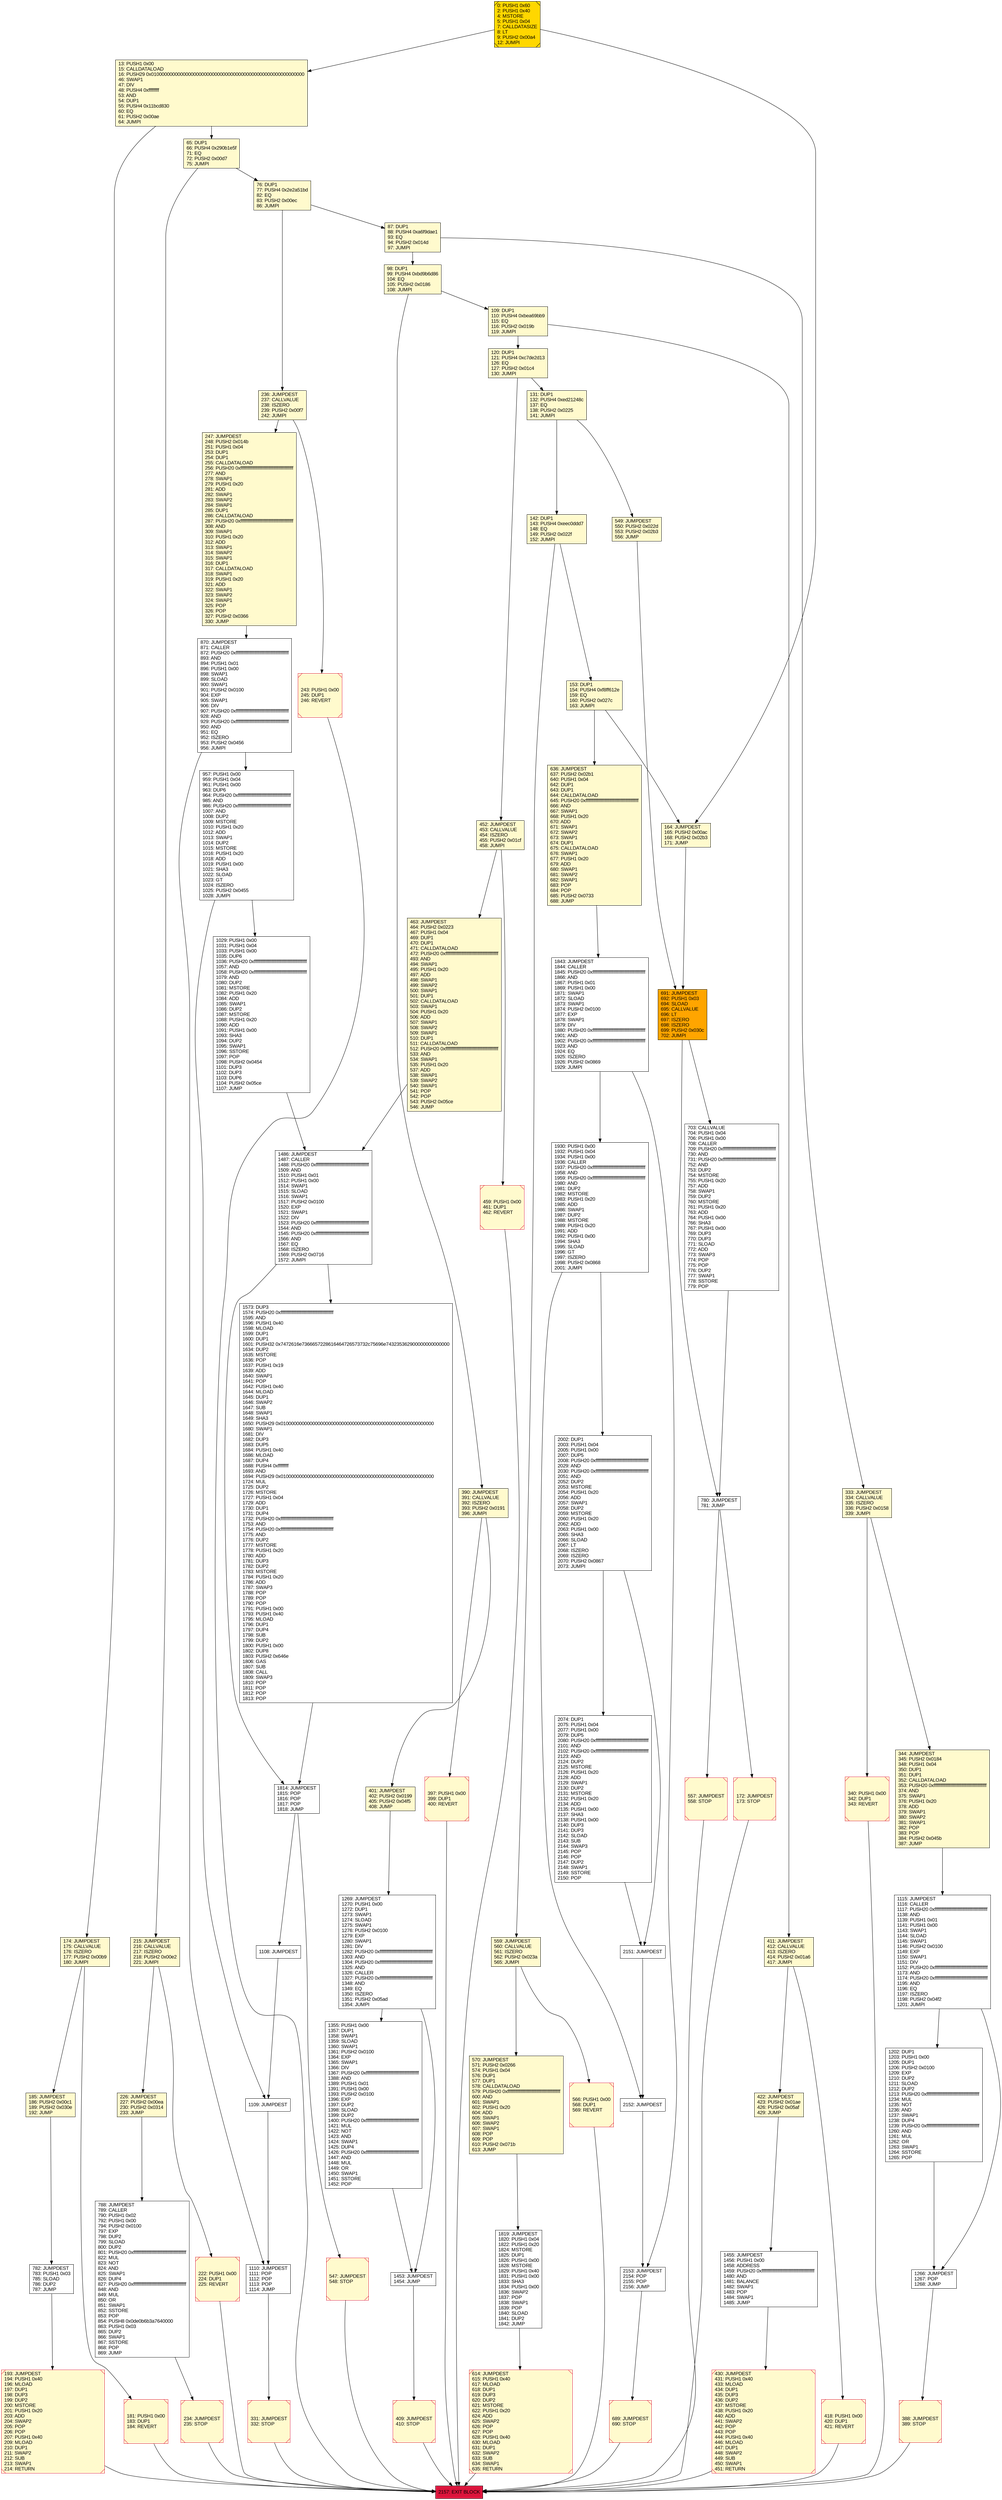digraph G {
bgcolor=transparent rankdir=UD;
node [shape=box style=filled color=black fillcolor=white fontname=arial fontcolor=black];
226 [label="226: JUMPDEST\l227: PUSH2 0x00ea\l230: PUSH2 0x0314\l233: JUMP\l" fillcolor=lemonchiffon ];
411 [label="411: JUMPDEST\l412: CALLVALUE\l413: ISZERO\l414: PUSH2 0x01a6\l417: JUMPI\l" fillcolor=lemonchiffon ];
418 [label="418: PUSH1 0x00\l420: DUP1\l421: REVERT\l" fillcolor=lemonchiffon shape=Msquare color=crimson ];
1029 [label="1029: PUSH1 0x00\l1031: PUSH1 0x04\l1033: PUSH1 0x00\l1035: DUP6\l1036: PUSH20 0xffffffffffffffffffffffffffffffffffffffff\l1057: AND\l1058: PUSH20 0xffffffffffffffffffffffffffffffffffffffff\l1079: AND\l1080: DUP2\l1081: MSTORE\l1082: PUSH1 0x20\l1084: ADD\l1085: SWAP1\l1086: DUP2\l1087: MSTORE\l1088: PUSH1 0x20\l1090: ADD\l1091: PUSH1 0x00\l1093: SHA3\l1094: DUP2\l1095: SWAP1\l1096: SSTORE\l1097: POP\l1098: PUSH2 0x0454\l1101: DUP3\l1102: DUP3\l1103: DUP6\l1104: PUSH2 0x05ce\l1107: JUMP\l" ];
142 [label="142: DUP1\l143: PUSH4 0xeec0ddd7\l148: EQ\l149: PUSH2 0x022f\l152: JUMPI\l" fillcolor=lemonchiffon ];
788 [label="788: JUMPDEST\l789: CALLER\l790: PUSH1 0x02\l792: PUSH1 0x00\l794: PUSH2 0x0100\l797: EXP\l798: DUP2\l799: SLOAD\l800: DUP2\l801: PUSH20 0xffffffffffffffffffffffffffffffffffffffff\l822: MUL\l823: NOT\l824: AND\l825: SWAP1\l826: DUP4\l827: PUSH20 0xffffffffffffffffffffffffffffffffffffffff\l848: AND\l849: MUL\l850: OR\l851: SWAP1\l852: SSTORE\l853: POP\l854: PUSH8 0x0de0b6b3a7640000\l863: PUSH1 0x03\l865: DUP2\l866: SWAP1\l867: SSTORE\l868: POP\l869: JUMP\l" ];
2002 [label="2002: DUP1\l2003: PUSH1 0x04\l2005: PUSH1 0x00\l2007: DUP5\l2008: PUSH20 0xffffffffffffffffffffffffffffffffffffffff\l2029: AND\l2030: PUSH20 0xffffffffffffffffffffffffffffffffffffffff\l2051: AND\l2052: DUP2\l2053: MSTORE\l2054: PUSH1 0x20\l2056: ADD\l2057: SWAP1\l2058: DUP2\l2059: MSTORE\l2060: PUSH1 0x20\l2062: ADD\l2063: PUSH1 0x00\l2065: SHA3\l2066: SLOAD\l2067: LT\l2068: ISZERO\l2069: ISZERO\l2070: PUSH2 0x0867\l2073: JUMPI\l" ];
13 [label="13: PUSH1 0x00\l15: CALLDATALOAD\l16: PUSH29 0x0100000000000000000000000000000000000000000000000000000000\l46: SWAP1\l47: DIV\l48: PUSH4 0xffffffff\l53: AND\l54: DUP1\l55: PUSH4 0x11bcd830\l60: EQ\l61: PUSH2 0x00ae\l64: JUMPI\l" fillcolor=lemonchiffon ];
1486 [label="1486: JUMPDEST\l1487: CALLER\l1488: PUSH20 0xffffffffffffffffffffffffffffffffffffffff\l1509: AND\l1510: PUSH1 0x01\l1512: PUSH1 0x00\l1514: SWAP1\l1515: SLOAD\l1516: SWAP1\l1517: PUSH2 0x0100\l1520: EXP\l1521: SWAP1\l1522: DIV\l1523: PUSH20 0xffffffffffffffffffffffffffffffffffffffff\l1544: AND\l1545: PUSH20 0xffffffffffffffffffffffffffffffffffffffff\l1566: AND\l1567: EQ\l1568: ISZERO\l1569: PUSH2 0x0716\l1572: JUMPI\l" ];
1930 [label="1930: PUSH1 0x00\l1932: PUSH1 0x04\l1934: PUSH1 0x00\l1936: CALLER\l1937: PUSH20 0xffffffffffffffffffffffffffffffffffffffff\l1958: AND\l1959: PUSH20 0xffffffffffffffffffffffffffffffffffffffff\l1980: AND\l1981: DUP2\l1982: MSTORE\l1983: PUSH1 0x20\l1985: ADD\l1986: SWAP1\l1987: DUP2\l1988: MSTORE\l1989: PUSH1 0x20\l1991: ADD\l1992: PUSH1 0x00\l1994: SHA3\l1995: SLOAD\l1996: GT\l1997: ISZERO\l1998: PUSH2 0x0868\l2001: JUMPI\l" ];
164 [label="164: JUMPDEST\l165: PUSH2 0x00ac\l168: PUSH2 0x02b3\l171: JUMP\l" fillcolor=lemonchiffon ];
549 [label="549: JUMPDEST\l550: PUSH2 0x022d\l553: PUSH2 0x02b3\l556: JUMP\l" fillcolor=lemonchiffon ];
409 [label="409: JUMPDEST\l410: STOP\l" fillcolor=lemonchiffon shape=Msquare color=crimson ];
388 [label="388: JUMPDEST\l389: STOP\l" fillcolor=lemonchiffon shape=Msquare color=crimson ];
181 [label="181: PUSH1 0x00\l183: DUP1\l184: REVERT\l" fillcolor=lemonchiffon shape=Msquare color=crimson ];
1455 [label="1455: JUMPDEST\l1456: PUSH1 0x00\l1458: ADDRESS\l1459: PUSH20 0xffffffffffffffffffffffffffffffffffffffff\l1480: AND\l1481: BALANCE\l1482: SWAP1\l1483: POP\l1484: SWAP1\l1485: JUMP\l" ];
566 [label="566: PUSH1 0x00\l568: DUP1\l569: REVERT\l" fillcolor=lemonchiffon shape=Msquare color=crimson ];
109 [label="109: DUP1\l110: PUSH4 0xbea69bb9\l115: EQ\l116: PUSH2 0x019b\l119: JUMPI\l" fillcolor=lemonchiffon ];
1109 [label="1109: JUMPDEST\l" ];
1108 [label="1108: JUMPDEST\l" ];
1453 [label="1453: JUMPDEST\l1454: JUMP\l" ];
422 [label="422: JUMPDEST\l423: PUSH2 0x01ae\l426: PUSH2 0x05af\l429: JUMP\l" fillcolor=lemonchiffon ];
430 [label="430: JUMPDEST\l431: PUSH1 0x40\l433: MLOAD\l434: DUP1\l435: DUP3\l436: DUP2\l437: MSTORE\l438: PUSH1 0x20\l440: ADD\l441: SWAP2\l442: POP\l443: POP\l444: PUSH1 0x40\l446: MLOAD\l447: DUP1\l448: SWAP2\l449: SUB\l450: SWAP1\l451: RETURN\l" fillcolor=lemonchiffon shape=Msquare color=crimson ];
957 [label="957: PUSH1 0x00\l959: PUSH1 0x04\l961: PUSH1 0x00\l963: DUP6\l964: PUSH20 0xffffffffffffffffffffffffffffffffffffffff\l985: AND\l986: PUSH20 0xffffffffffffffffffffffffffffffffffffffff\l1007: AND\l1008: DUP2\l1009: MSTORE\l1010: PUSH1 0x20\l1012: ADD\l1013: SWAP1\l1014: DUP2\l1015: MSTORE\l1016: PUSH1 0x20\l1018: ADD\l1019: PUSH1 0x00\l1021: SHA3\l1022: SLOAD\l1023: GT\l1024: ISZERO\l1025: PUSH2 0x0455\l1028: JUMPI\l" ];
65 [label="65: DUP1\l66: PUSH4 0x290b1e5f\l71: EQ\l72: PUSH2 0x00d7\l75: JUMPI\l" fillcolor=lemonchiffon ];
236 [label="236: JUMPDEST\l237: CALLVALUE\l238: ISZERO\l239: PUSH2 0x00f7\l242: JUMPI\l" fillcolor=lemonchiffon ];
0 [label="0: PUSH1 0x60\l2: PUSH1 0x40\l4: MSTORE\l5: PUSH1 0x04\l7: CALLDATASIZE\l8: LT\l9: PUSH2 0x00a4\l12: JUMPI\l" fillcolor=lemonchiffon shape=Msquare fillcolor=gold ];
120 [label="120: DUP1\l121: PUSH4 0xc7de2d13\l126: EQ\l127: PUSH2 0x01c4\l130: JUMPI\l" fillcolor=lemonchiffon ];
76 [label="76: DUP1\l77: PUSH4 0x2e2a51bd\l82: EQ\l83: PUSH2 0x00ec\l86: JUMPI\l" fillcolor=lemonchiffon ];
636 [label="636: JUMPDEST\l637: PUSH2 0x02b1\l640: PUSH1 0x04\l642: DUP1\l643: DUP1\l644: CALLDATALOAD\l645: PUSH20 0xffffffffffffffffffffffffffffffffffffffff\l666: AND\l667: SWAP1\l668: PUSH1 0x20\l670: ADD\l671: SWAP1\l672: SWAP2\l673: SWAP1\l674: DUP1\l675: CALLDATALOAD\l676: SWAP1\l677: PUSH1 0x20\l679: ADD\l680: SWAP1\l681: SWAP2\l682: SWAP1\l683: POP\l684: POP\l685: PUSH2 0x0733\l688: JUMP\l" fillcolor=lemonchiffon ];
2153 [label="2153: JUMPDEST\l2154: POP\l2155: POP\l2156: JUMP\l" ];
390 [label="390: JUMPDEST\l391: CALLVALUE\l392: ISZERO\l393: PUSH2 0x0191\l396: JUMPI\l" fillcolor=lemonchiffon ];
689 [label="689: JUMPDEST\l690: STOP\l" fillcolor=lemonchiffon shape=Msquare color=crimson ];
2152 [label="2152: JUMPDEST\l" ];
782 [label="782: JUMPDEST\l783: PUSH1 0x03\l785: SLOAD\l786: DUP2\l787: JUMP\l" ];
2151 [label="2151: JUMPDEST\l" ];
397 [label="397: PUSH1 0x00\l399: DUP1\l400: REVERT\l" fillcolor=lemonchiffon shape=Msquare color=crimson ];
185 [label="185: JUMPDEST\l186: PUSH2 0x00c1\l189: PUSH2 0x030e\l192: JUMP\l" fillcolor=lemonchiffon ];
1202 [label="1202: DUP1\l1203: PUSH1 0x00\l1205: DUP1\l1206: PUSH2 0x0100\l1209: EXP\l1210: DUP2\l1211: SLOAD\l1212: DUP2\l1213: PUSH20 0xffffffffffffffffffffffffffffffffffffffff\l1234: MUL\l1235: NOT\l1236: AND\l1237: SWAP1\l1238: DUP4\l1239: PUSH20 0xffffffffffffffffffffffffffffffffffffffff\l1260: AND\l1261: MUL\l1262: OR\l1263: SWAP1\l1264: SSTORE\l1265: POP\l" ];
401 [label="401: JUMPDEST\l402: PUSH2 0x0199\l405: PUSH2 0x04f5\l408: JUMP\l" fillcolor=lemonchiffon ];
87 [label="87: DUP1\l88: PUSH4 0xa6f9dae1\l93: EQ\l94: PUSH2 0x014d\l97: JUMPI\l" fillcolor=lemonchiffon ];
333 [label="333: JUMPDEST\l334: CALLVALUE\l335: ISZERO\l336: PUSH2 0x0158\l339: JUMPI\l" fillcolor=lemonchiffon ];
1269 [label="1269: JUMPDEST\l1270: PUSH1 0x00\l1272: DUP1\l1273: SWAP1\l1274: SLOAD\l1275: SWAP1\l1276: PUSH2 0x0100\l1279: EXP\l1280: SWAP1\l1281: DIV\l1282: PUSH20 0xffffffffffffffffffffffffffffffffffffffff\l1303: AND\l1304: PUSH20 0xffffffffffffffffffffffffffffffffffffffff\l1325: AND\l1326: CALLER\l1327: PUSH20 0xffffffffffffffffffffffffffffffffffffffff\l1348: AND\l1349: EQ\l1350: ISZERO\l1351: PUSH2 0x05ad\l1354: JUMPI\l" ];
547 [label="547: JUMPDEST\l548: STOP\l" fillcolor=lemonchiffon shape=Msquare color=crimson ];
1110 [label="1110: JUMPDEST\l1111: POP\l1112: POP\l1113: POP\l1114: JUMP\l" ];
172 [label="172: JUMPDEST\l173: STOP\l" fillcolor=lemonchiffon shape=Msquare color=crimson ];
557 [label="557: JUMPDEST\l558: STOP\l" fillcolor=lemonchiffon shape=Msquare color=crimson ];
780 [label="780: JUMPDEST\l781: JUMP\l" ];
691 [label="691: JUMPDEST\l692: PUSH1 0x03\l694: SLOAD\l695: CALLVALUE\l696: LT\l697: ISZERO\l698: ISZERO\l699: PUSH2 0x030c\l702: JUMPI\l" fillcolor=orange ];
870 [label="870: JUMPDEST\l871: CALLER\l872: PUSH20 0xffffffffffffffffffffffffffffffffffffffff\l893: AND\l894: PUSH1 0x01\l896: PUSH1 0x00\l898: SWAP1\l899: SLOAD\l900: SWAP1\l901: PUSH2 0x0100\l904: EXP\l905: SWAP1\l906: DIV\l907: PUSH20 0xffffffffffffffffffffffffffffffffffffffff\l928: AND\l929: PUSH20 0xffffffffffffffffffffffffffffffffffffffff\l950: AND\l951: EQ\l952: ISZERO\l953: PUSH2 0x0456\l956: JUMPI\l" ];
1819 [label="1819: JUMPDEST\l1820: PUSH1 0x04\l1822: PUSH1 0x20\l1824: MSTORE\l1825: DUP1\l1826: PUSH1 0x00\l1828: MSTORE\l1829: PUSH1 0x40\l1831: PUSH1 0x00\l1833: SHA3\l1834: PUSH1 0x00\l1836: SWAP2\l1837: POP\l1838: SWAP1\l1839: POP\l1840: SLOAD\l1841: DUP2\l1842: JUMP\l" ];
570 [label="570: JUMPDEST\l571: PUSH2 0x0266\l574: PUSH1 0x04\l576: DUP1\l577: DUP1\l578: CALLDATALOAD\l579: PUSH20 0xffffffffffffffffffffffffffffffffffffffff\l600: AND\l601: SWAP1\l602: PUSH1 0x20\l604: ADD\l605: SWAP1\l606: SWAP2\l607: SWAP1\l608: POP\l609: POP\l610: PUSH2 0x071b\l613: JUMP\l" fillcolor=lemonchiffon ];
703 [label="703: CALLVALUE\l704: PUSH1 0x04\l706: PUSH1 0x00\l708: CALLER\l709: PUSH20 0xffffffffffffffffffffffffffffffffffffffff\l730: AND\l731: PUSH20 0xffffffffffffffffffffffffffffffffffffffff\l752: AND\l753: DUP2\l754: MSTORE\l755: PUSH1 0x20\l757: ADD\l758: SWAP1\l759: DUP2\l760: MSTORE\l761: PUSH1 0x20\l763: ADD\l764: PUSH1 0x00\l766: SHA3\l767: PUSH1 0x00\l769: DUP3\l770: DUP3\l771: SLOAD\l772: ADD\l773: SWAP3\l774: POP\l775: POP\l776: DUP2\l777: SWAP1\l778: SSTORE\l779: POP\l" ];
1843 [label="1843: JUMPDEST\l1844: CALLER\l1845: PUSH20 0xffffffffffffffffffffffffffffffffffffffff\l1866: AND\l1867: PUSH1 0x01\l1869: PUSH1 0x00\l1871: SWAP1\l1872: SLOAD\l1873: SWAP1\l1874: PUSH2 0x0100\l1877: EXP\l1878: SWAP1\l1879: DIV\l1880: PUSH20 0xffffffffffffffffffffffffffffffffffffffff\l1901: AND\l1902: PUSH20 0xffffffffffffffffffffffffffffffffffffffff\l1923: AND\l1924: EQ\l1925: ISZERO\l1926: PUSH2 0x0869\l1929: JUMPI\l" ];
1115 [label="1115: JUMPDEST\l1116: CALLER\l1117: PUSH20 0xffffffffffffffffffffffffffffffffffffffff\l1138: AND\l1139: PUSH1 0x01\l1141: PUSH1 0x00\l1143: SWAP1\l1144: SLOAD\l1145: SWAP1\l1146: PUSH2 0x0100\l1149: EXP\l1150: SWAP1\l1151: DIV\l1152: PUSH20 0xffffffffffffffffffffffffffffffffffffffff\l1173: AND\l1174: PUSH20 0xffffffffffffffffffffffffffffffffffffffff\l1195: AND\l1196: EQ\l1197: ISZERO\l1198: PUSH2 0x04f2\l1201: JUMPI\l" ];
243 [label="243: PUSH1 0x00\l245: DUP1\l246: REVERT\l" fillcolor=lemonchiffon shape=Msquare color=crimson ];
614 [label="614: JUMPDEST\l615: PUSH1 0x40\l617: MLOAD\l618: DUP1\l619: DUP3\l620: DUP2\l621: MSTORE\l622: PUSH1 0x20\l624: ADD\l625: SWAP2\l626: POP\l627: POP\l628: PUSH1 0x40\l630: MLOAD\l631: DUP1\l632: SWAP2\l633: SUB\l634: SWAP1\l635: RETURN\l" fillcolor=lemonchiffon shape=Msquare color=crimson ];
1266 [label="1266: JUMPDEST\l1267: POP\l1268: JUMP\l" ];
174 [label="174: JUMPDEST\l175: CALLVALUE\l176: ISZERO\l177: PUSH2 0x00b9\l180: JUMPI\l" fillcolor=lemonchiffon ];
247 [label="247: JUMPDEST\l248: PUSH2 0x014b\l251: PUSH1 0x04\l253: DUP1\l254: DUP1\l255: CALLDATALOAD\l256: PUSH20 0xffffffffffffffffffffffffffffffffffffffff\l277: AND\l278: SWAP1\l279: PUSH1 0x20\l281: ADD\l282: SWAP1\l283: SWAP2\l284: SWAP1\l285: DUP1\l286: CALLDATALOAD\l287: PUSH20 0xffffffffffffffffffffffffffffffffffffffff\l308: AND\l309: SWAP1\l310: PUSH1 0x20\l312: ADD\l313: SWAP1\l314: SWAP2\l315: SWAP1\l316: DUP1\l317: CALLDATALOAD\l318: SWAP1\l319: PUSH1 0x20\l321: ADD\l322: SWAP1\l323: SWAP2\l324: SWAP1\l325: POP\l326: POP\l327: PUSH2 0x0366\l330: JUMP\l" fillcolor=lemonchiffon ];
463 [label="463: JUMPDEST\l464: PUSH2 0x0223\l467: PUSH1 0x04\l469: DUP1\l470: DUP1\l471: CALLDATALOAD\l472: PUSH20 0xffffffffffffffffffffffffffffffffffffffff\l493: AND\l494: SWAP1\l495: PUSH1 0x20\l497: ADD\l498: SWAP1\l499: SWAP2\l500: SWAP1\l501: DUP1\l502: CALLDATALOAD\l503: SWAP1\l504: PUSH1 0x20\l506: ADD\l507: SWAP1\l508: SWAP2\l509: SWAP1\l510: DUP1\l511: CALLDATALOAD\l512: PUSH20 0xffffffffffffffffffffffffffffffffffffffff\l533: AND\l534: SWAP1\l535: PUSH1 0x20\l537: ADD\l538: SWAP1\l539: SWAP2\l540: SWAP1\l541: POP\l542: POP\l543: PUSH2 0x05ce\l546: JUMP\l" fillcolor=lemonchiffon ];
331 [label="331: JUMPDEST\l332: STOP\l" fillcolor=lemonchiffon shape=Msquare color=crimson ];
559 [label="559: JUMPDEST\l560: CALLVALUE\l561: ISZERO\l562: PUSH2 0x023a\l565: JUMPI\l" fillcolor=lemonchiffon ];
452 [label="452: JUMPDEST\l453: CALLVALUE\l454: ISZERO\l455: PUSH2 0x01cf\l458: JUMPI\l" fillcolor=lemonchiffon ];
459 [label="459: PUSH1 0x00\l461: DUP1\l462: REVERT\l" fillcolor=lemonchiffon shape=Msquare color=crimson ];
131 [label="131: DUP1\l132: PUSH4 0xed21248c\l137: EQ\l138: PUSH2 0x0225\l141: JUMPI\l" fillcolor=lemonchiffon ];
2157 [label="2157: EXIT BLOCK\l" fillcolor=crimson ];
153 [label="153: DUP1\l154: PUSH4 0xf8ff612e\l159: EQ\l160: PUSH2 0x027c\l163: JUMPI\l" fillcolor=lemonchiffon ];
2074 [label="2074: DUP1\l2075: PUSH1 0x04\l2077: PUSH1 0x00\l2079: DUP5\l2080: PUSH20 0xffffffffffffffffffffffffffffffffffffffff\l2101: AND\l2102: PUSH20 0xffffffffffffffffffffffffffffffffffffffff\l2123: AND\l2124: DUP2\l2125: MSTORE\l2126: PUSH1 0x20\l2128: ADD\l2129: SWAP1\l2130: DUP2\l2131: MSTORE\l2132: PUSH1 0x20\l2134: ADD\l2135: PUSH1 0x00\l2137: SHA3\l2138: PUSH1 0x00\l2140: DUP3\l2141: DUP3\l2142: SLOAD\l2143: SUB\l2144: SWAP3\l2145: POP\l2146: POP\l2147: DUP2\l2148: SWAP1\l2149: SSTORE\l2150: POP\l" ];
193 [label="193: JUMPDEST\l194: PUSH1 0x40\l196: MLOAD\l197: DUP1\l198: DUP3\l199: DUP2\l200: MSTORE\l201: PUSH1 0x20\l203: ADD\l204: SWAP2\l205: POP\l206: POP\l207: PUSH1 0x40\l209: MLOAD\l210: DUP1\l211: SWAP2\l212: SUB\l213: SWAP1\l214: RETURN\l" fillcolor=lemonchiffon shape=Msquare color=crimson ];
98 [label="98: DUP1\l99: PUSH4 0xbd9b6d86\l104: EQ\l105: PUSH2 0x0186\l108: JUMPI\l" fillcolor=lemonchiffon ];
340 [label="340: PUSH1 0x00\l342: DUP1\l343: REVERT\l" fillcolor=lemonchiffon shape=Msquare color=crimson ];
1355 [label="1355: PUSH1 0x00\l1357: DUP1\l1358: SWAP1\l1359: SLOAD\l1360: SWAP1\l1361: PUSH2 0x0100\l1364: EXP\l1365: SWAP1\l1366: DIV\l1367: PUSH20 0xffffffffffffffffffffffffffffffffffffffff\l1388: AND\l1389: PUSH1 0x01\l1391: PUSH1 0x00\l1393: PUSH2 0x0100\l1396: EXP\l1397: DUP2\l1398: SLOAD\l1399: DUP2\l1400: PUSH20 0xffffffffffffffffffffffffffffffffffffffff\l1421: MUL\l1422: NOT\l1423: AND\l1424: SWAP1\l1425: DUP4\l1426: PUSH20 0xffffffffffffffffffffffffffffffffffffffff\l1447: AND\l1448: MUL\l1449: OR\l1450: SWAP1\l1451: SSTORE\l1452: POP\l" ];
1814 [label="1814: JUMPDEST\l1815: POP\l1816: POP\l1817: POP\l1818: JUMP\l" ];
344 [label="344: JUMPDEST\l345: PUSH2 0x0184\l348: PUSH1 0x04\l350: DUP1\l351: DUP1\l352: CALLDATALOAD\l353: PUSH20 0xffffffffffffffffffffffffffffffffffffffff\l374: AND\l375: SWAP1\l376: PUSH1 0x20\l378: ADD\l379: SWAP1\l380: SWAP2\l381: SWAP1\l382: POP\l383: POP\l384: PUSH2 0x045b\l387: JUMP\l" fillcolor=lemonchiffon ];
215 [label="215: JUMPDEST\l216: CALLVALUE\l217: ISZERO\l218: PUSH2 0x00e2\l221: JUMPI\l" fillcolor=lemonchiffon ];
234 [label="234: JUMPDEST\l235: STOP\l" fillcolor=lemonchiffon shape=Msquare color=crimson ];
222 [label="222: PUSH1 0x00\l224: DUP1\l225: REVERT\l" fillcolor=lemonchiffon shape=Msquare color=crimson ];
1573 [label="1573: DUP3\l1574: PUSH20 0xffffffffffffffffffffffffffffffffffffffff\l1595: AND\l1596: PUSH1 0x40\l1598: MLOAD\l1599: DUP1\l1600: DUP1\l1601: PUSH32 0x7472616e7366657228616464726573732c75696e743235362900000000000000\l1634: DUP2\l1635: MSTORE\l1636: POP\l1637: PUSH1 0x19\l1639: ADD\l1640: SWAP1\l1641: POP\l1642: PUSH1 0x40\l1644: MLOAD\l1645: DUP1\l1646: SWAP2\l1647: SUB\l1648: SWAP1\l1649: SHA3\l1650: PUSH29 0x0100000000000000000000000000000000000000000000000000000000\l1680: SWAP1\l1681: DIV\l1682: DUP3\l1683: DUP5\l1684: PUSH1 0x40\l1686: MLOAD\l1687: DUP4\l1688: PUSH4 0xffffffff\l1693: AND\l1694: PUSH29 0x0100000000000000000000000000000000000000000000000000000000\l1724: MUL\l1725: DUP2\l1726: MSTORE\l1727: PUSH1 0x04\l1729: ADD\l1730: DUP1\l1731: DUP4\l1732: PUSH20 0xffffffffffffffffffffffffffffffffffffffff\l1753: AND\l1754: PUSH20 0xffffffffffffffffffffffffffffffffffffffff\l1775: AND\l1776: DUP2\l1777: MSTORE\l1778: PUSH1 0x20\l1780: ADD\l1781: DUP3\l1782: DUP2\l1783: MSTORE\l1784: PUSH1 0x20\l1786: ADD\l1787: SWAP3\l1788: POP\l1789: POP\l1790: POP\l1791: PUSH1 0x00\l1793: PUSH1 0x40\l1795: MLOAD\l1796: DUP1\l1797: DUP4\l1798: SUB\l1799: DUP2\l1800: PUSH1 0x00\l1802: DUP8\l1803: PUSH2 0x646e\l1806: GAS\l1807: SUB\l1808: CALL\l1809: SWAP3\l1810: POP\l1811: POP\l1812: POP\l1813: POP\l" ];
411 -> 418;
1108 -> 1109;
452 -> 459;
570 -> 1819;
1930 -> 2002;
780 -> 172;
185 -> 782;
215 -> 222;
691 -> 780;
109 -> 120;
459 -> 2157;
2153 -> 689;
1455 -> 430;
2151 -> 2152;
222 -> 2157;
234 -> 2157;
390 -> 401;
13 -> 65;
1819 -> 614;
0 -> 13;
247 -> 870;
1115 -> 1266;
957 -> 1029;
193 -> 2157;
2002 -> 2151;
559 -> 570;
1109 -> 1110;
1930 -> 2152;
452 -> 463;
164 -> 691;
243 -> 2157;
1814 -> 547;
397 -> 2157;
1269 -> 1355;
236 -> 247;
689 -> 2157;
333 -> 344;
1843 -> 1930;
153 -> 636;
13 -> 174;
172 -> 2157;
131 -> 549;
409 -> 2157;
1110 -> 331;
418 -> 2157;
1814 -> 1108;
430 -> 2157;
559 -> 566;
120 -> 131;
174 -> 185;
142 -> 153;
870 -> 1110;
181 -> 2157;
788 -> 234;
153 -> 164;
388 -> 2157;
1486 -> 1814;
87 -> 333;
401 -> 1269;
780 -> 557;
957 -> 1109;
226 -> 788;
2152 -> 2153;
1573 -> 1814;
390 -> 397;
422 -> 1455;
1029 -> 1486;
0 -> 164;
76 -> 87;
1453 -> 409;
340 -> 2157;
109 -> 411;
411 -> 422;
1269 -> 1453;
344 -> 1115;
331 -> 2157;
549 -> 691;
614 -> 2157;
65 -> 76;
76 -> 236;
87 -> 98;
333 -> 340;
1266 -> 388;
174 -> 181;
236 -> 243;
98 -> 390;
463 -> 1486;
557 -> 2157;
547 -> 2157;
2074 -> 2151;
782 -> 193;
870 -> 957;
142 -> 559;
65 -> 215;
636 -> 1843;
1115 -> 1202;
1843 -> 2153;
131 -> 142;
1355 -> 1453;
98 -> 109;
1486 -> 1573;
120 -> 452;
703 -> 780;
2002 -> 2074;
566 -> 2157;
1202 -> 1266;
215 -> 226;
691 -> 703;
}
